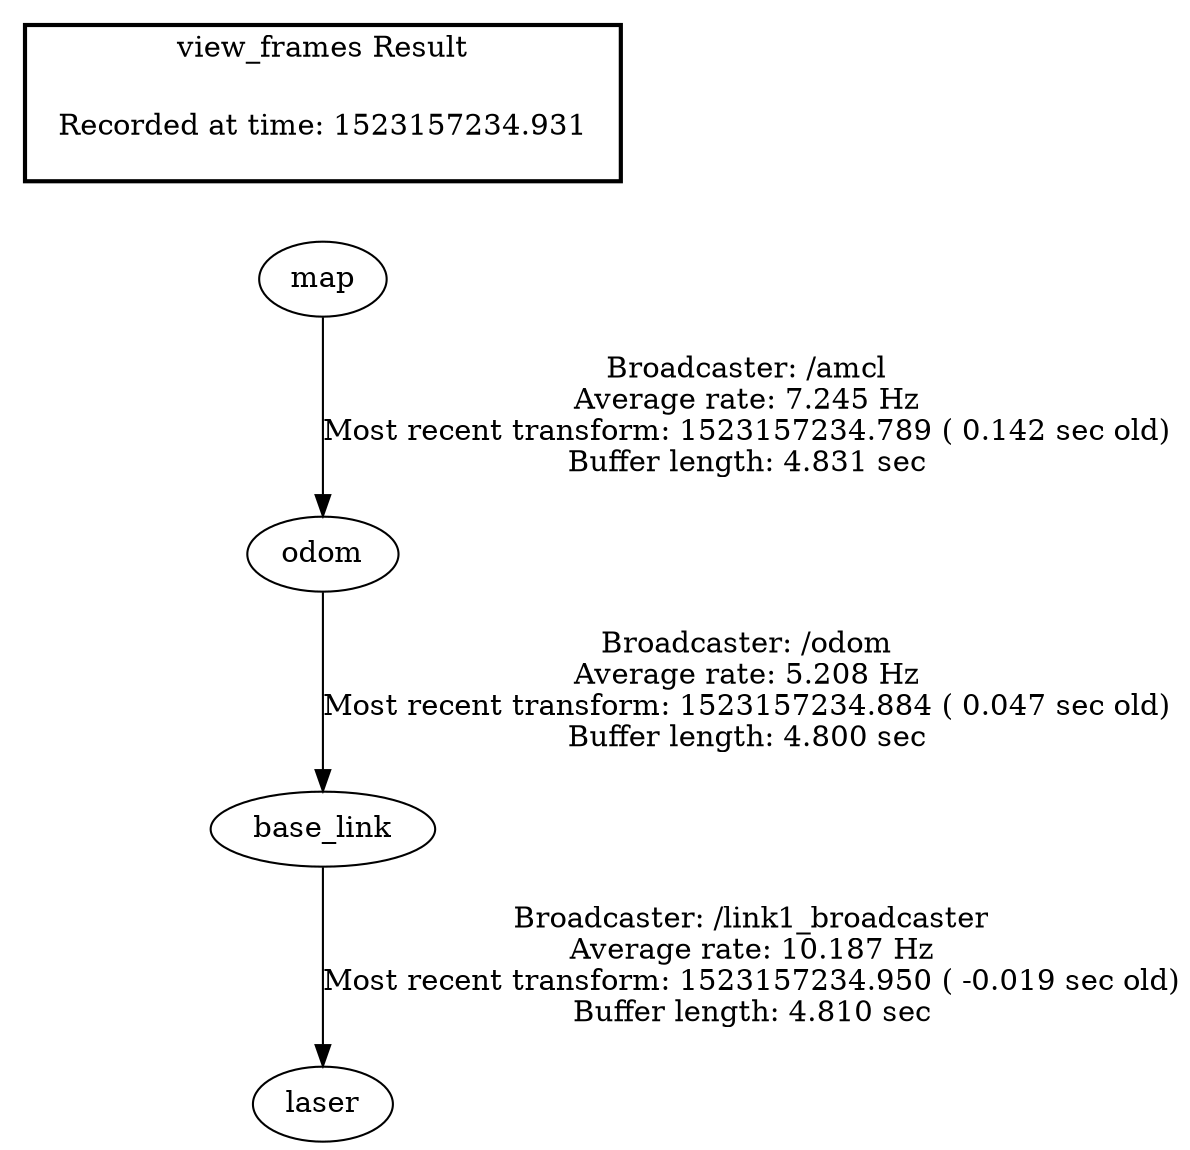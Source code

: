 digraph G {
"map" -> "odom"[label="Broadcaster: /amcl\nAverage rate: 7.245 Hz\nMost recent transform: 1523157234.789 ( 0.142 sec old)\nBuffer length: 4.831 sec\n"];
"base_link" -> "laser"[label="Broadcaster: /link1_broadcaster\nAverage rate: 10.187 Hz\nMost recent transform: 1523157234.950 ( -0.019 sec old)\nBuffer length: 4.810 sec\n"];
"odom" -> "base_link"[label="Broadcaster: /odom\nAverage rate: 5.208 Hz\nMost recent transform: 1523157234.884 ( 0.047 sec old)\nBuffer length: 4.800 sec\n"];
edge [style=invis];
 subgraph cluster_legend { style=bold; color=black; label ="view_frames Result";
"Recorded at time: 1523157234.931"[ shape=plaintext ] ;
 }->"map";
}
